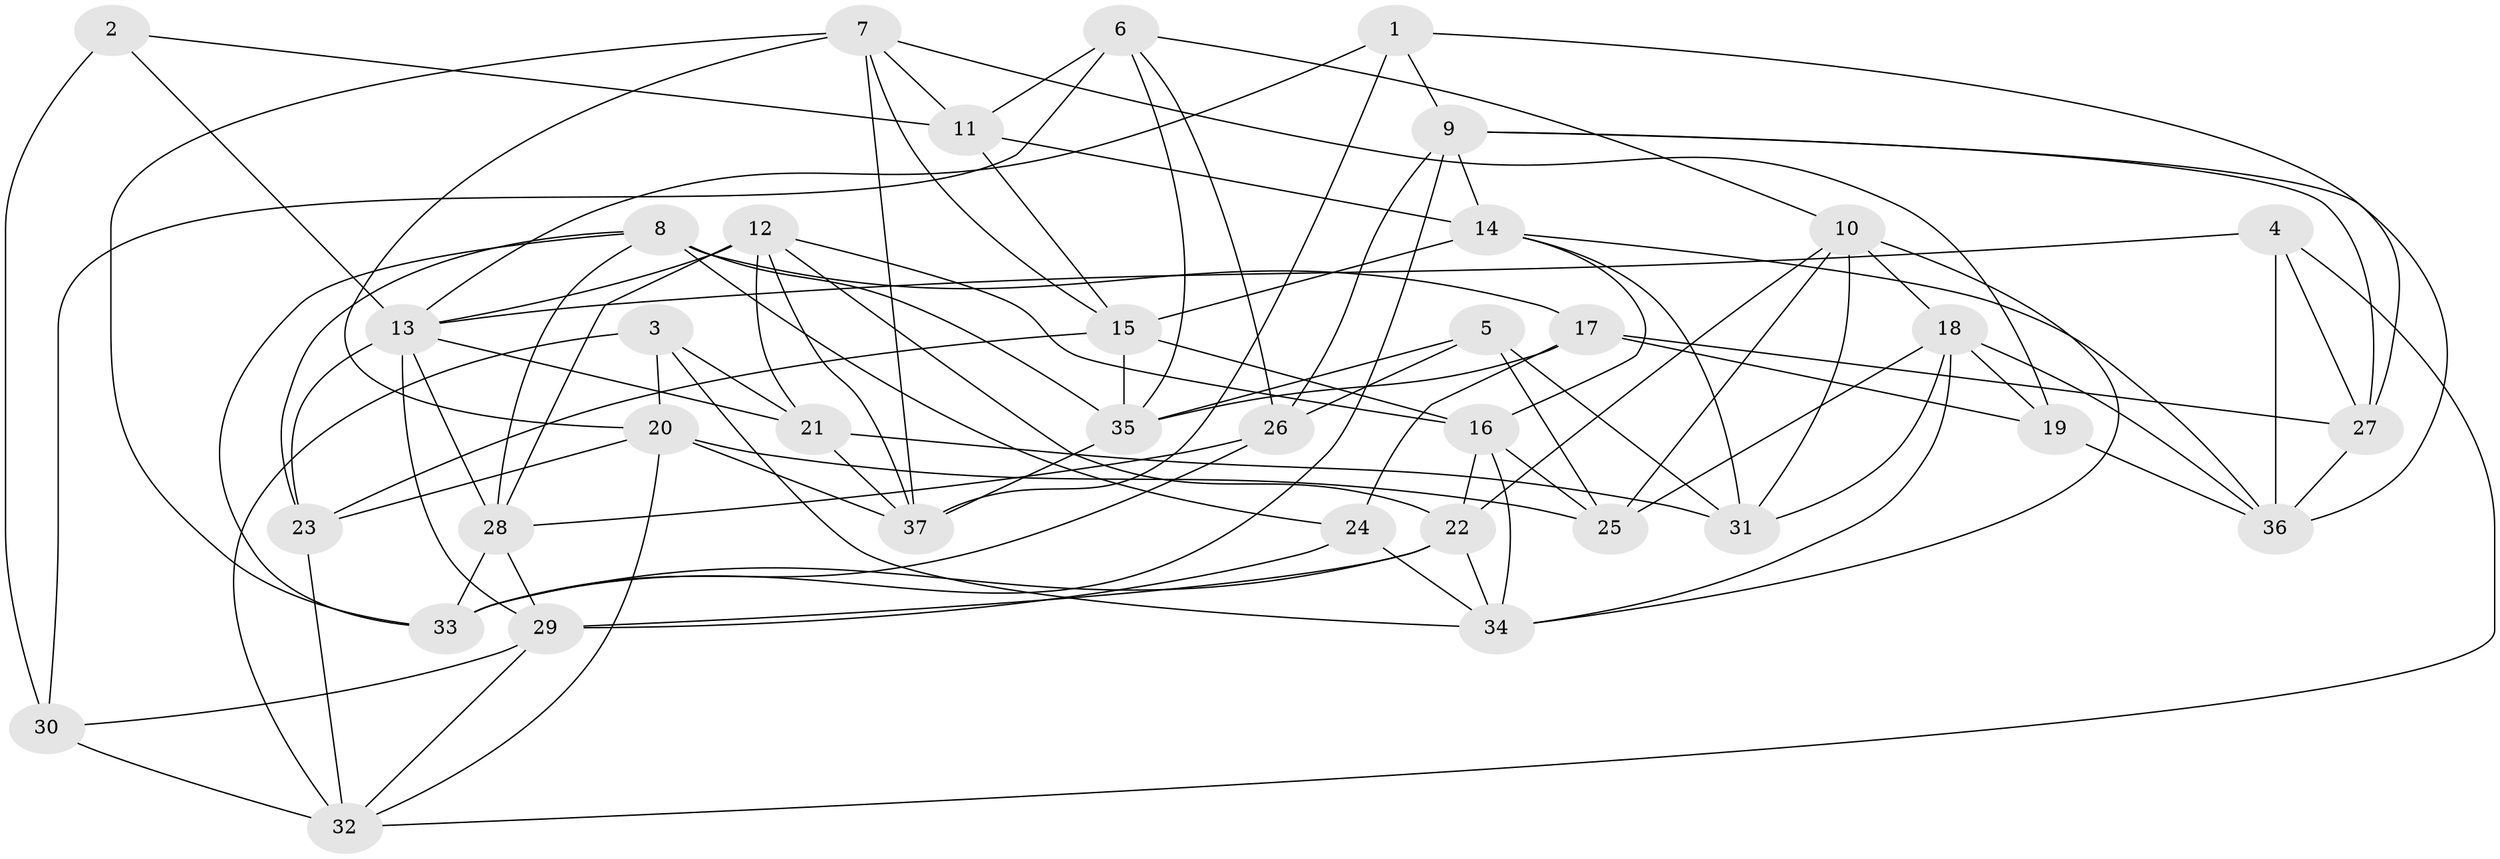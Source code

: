 // original degree distribution, {4: 1.0}
// Generated by graph-tools (version 1.1) at 2025/03/03/09/25 03:03:07]
// undirected, 37 vertices, 99 edges
graph export_dot {
graph [start="1"]
  node [color=gray90,style=filled];
  1;
  2;
  3;
  4;
  5;
  6;
  7;
  8;
  9;
  10;
  11;
  12;
  13;
  14;
  15;
  16;
  17;
  18;
  19;
  20;
  21;
  22;
  23;
  24;
  25;
  26;
  27;
  28;
  29;
  30;
  31;
  32;
  33;
  34;
  35;
  36;
  37;
  1 -- 9 [weight=1.0];
  1 -- 13 [weight=1.0];
  1 -- 27 [weight=1.0];
  1 -- 37 [weight=1.0];
  2 -- 11 [weight=1.0];
  2 -- 13 [weight=1.0];
  2 -- 30 [weight=2.0];
  3 -- 20 [weight=1.0];
  3 -- 21 [weight=1.0];
  3 -- 32 [weight=1.0];
  3 -- 34 [weight=1.0];
  4 -- 13 [weight=1.0];
  4 -- 27 [weight=1.0];
  4 -- 32 [weight=1.0];
  4 -- 36 [weight=1.0];
  5 -- 25 [weight=2.0];
  5 -- 26 [weight=2.0];
  5 -- 31 [weight=1.0];
  5 -- 35 [weight=1.0];
  6 -- 10 [weight=1.0];
  6 -- 11 [weight=1.0];
  6 -- 26 [weight=1.0];
  6 -- 30 [weight=2.0];
  6 -- 35 [weight=1.0];
  7 -- 11 [weight=1.0];
  7 -- 15 [weight=1.0];
  7 -- 19 [weight=1.0];
  7 -- 20 [weight=1.0];
  7 -- 33 [weight=1.0];
  7 -- 37 [weight=1.0];
  8 -- 17 [weight=1.0];
  8 -- 23 [weight=1.0];
  8 -- 24 [weight=1.0];
  8 -- 28 [weight=1.0];
  8 -- 33 [weight=1.0];
  8 -- 35 [weight=1.0];
  9 -- 14 [weight=1.0];
  9 -- 26 [weight=1.0];
  9 -- 27 [weight=1.0];
  9 -- 33 [weight=1.0];
  9 -- 36 [weight=1.0];
  10 -- 18 [weight=1.0];
  10 -- 22 [weight=1.0];
  10 -- 25 [weight=1.0];
  10 -- 31 [weight=1.0];
  10 -- 34 [weight=1.0];
  11 -- 14 [weight=2.0];
  11 -- 15 [weight=1.0];
  12 -- 13 [weight=1.0];
  12 -- 16 [weight=1.0];
  12 -- 21 [weight=1.0];
  12 -- 22 [weight=1.0];
  12 -- 28 [weight=1.0];
  12 -- 37 [weight=1.0];
  13 -- 21 [weight=1.0];
  13 -- 23 [weight=1.0];
  13 -- 28 [weight=1.0];
  13 -- 29 [weight=1.0];
  14 -- 15 [weight=2.0];
  14 -- 16 [weight=1.0];
  14 -- 31 [weight=1.0];
  14 -- 36 [weight=1.0];
  15 -- 16 [weight=1.0];
  15 -- 23 [weight=2.0];
  15 -- 35 [weight=1.0];
  16 -- 22 [weight=1.0];
  16 -- 25 [weight=1.0];
  16 -- 34 [weight=1.0];
  17 -- 19 [weight=1.0];
  17 -- 24 [weight=1.0];
  17 -- 27 [weight=2.0];
  17 -- 35 [weight=1.0];
  18 -- 19 [weight=1.0];
  18 -- 25 [weight=1.0];
  18 -- 31 [weight=1.0];
  18 -- 34 [weight=1.0];
  18 -- 36 [weight=1.0];
  19 -- 36 [weight=1.0];
  20 -- 23 [weight=1.0];
  20 -- 25 [weight=1.0];
  20 -- 32 [weight=1.0];
  20 -- 37 [weight=1.0];
  21 -- 31 [weight=2.0];
  21 -- 37 [weight=1.0];
  22 -- 29 [weight=1.0];
  22 -- 33 [weight=1.0];
  22 -- 34 [weight=1.0];
  23 -- 32 [weight=1.0];
  24 -- 29 [weight=1.0];
  24 -- 34 [weight=1.0];
  26 -- 28 [weight=1.0];
  26 -- 33 [weight=1.0];
  27 -- 36 [weight=1.0];
  28 -- 29 [weight=1.0];
  28 -- 33 [weight=1.0];
  29 -- 30 [weight=1.0];
  29 -- 32 [weight=1.0];
  30 -- 32 [weight=1.0];
  35 -- 37 [weight=1.0];
}
